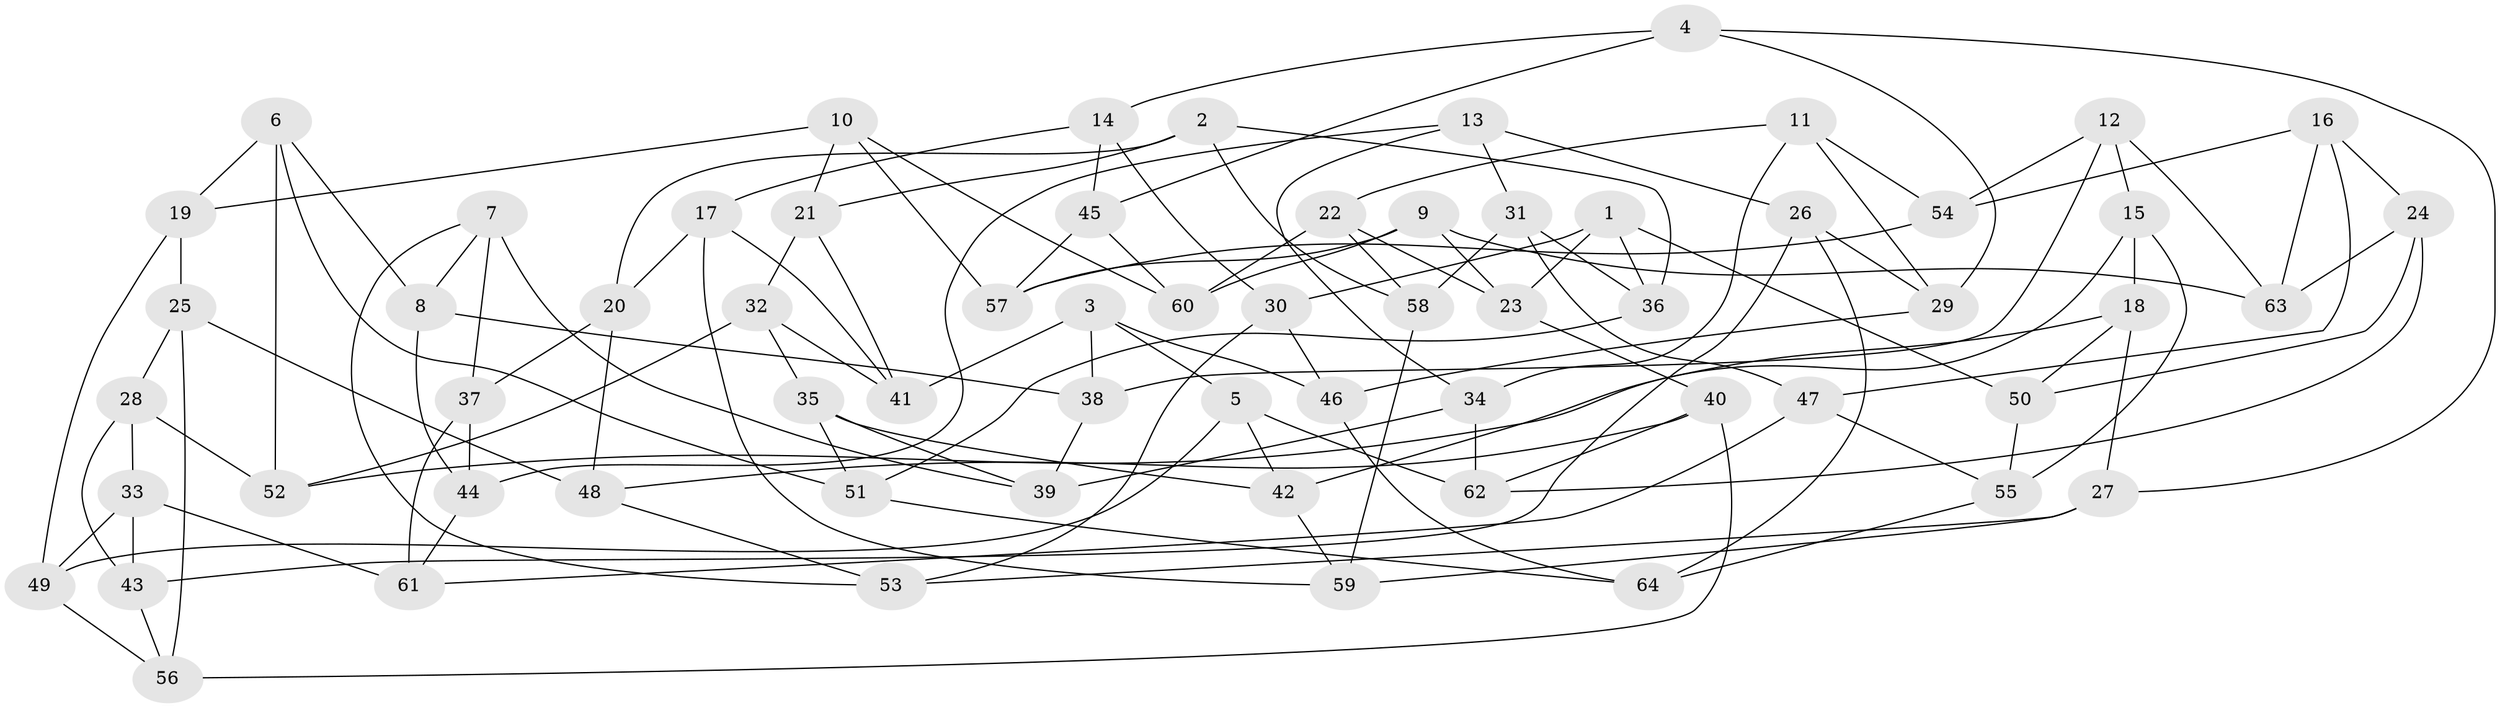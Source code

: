 // Generated by graph-tools (version 1.1) at 2025/56/03/09/25 04:56:12]
// undirected, 64 vertices, 128 edges
graph export_dot {
graph [start="1"]
  node [color=gray90,style=filled];
  1;
  2;
  3;
  4;
  5;
  6;
  7;
  8;
  9;
  10;
  11;
  12;
  13;
  14;
  15;
  16;
  17;
  18;
  19;
  20;
  21;
  22;
  23;
  24;
  25;
  26;
  27;
  28;
  29;
  30;
  31;
  32;
  33;
  34;
  35;
  36;
  37;
  38;
  39;
  40;
  41;
  42;
  43;
  44;
  45;
  46;
  47;
  48;
  49;
  50;
  51;
  52;
  53;
  54;
  55;
  56;
  57;
  58;
  59;
  60;
  61;
  62;
  63;
  64;
  1 -- 30;
  1 -- 50;
  1 -- 23;
  1 -- 36;
  2 -- 21;
  2 -- 58;
  2 -- 36;
  2 -- 20;
  3 -- 5;
  3 -- 41;
  3 -- 38;
  3 -- 46;
  4 -- 29;
  4 -- 45;
  4 -- 14;
  4 -- 27;
  5 -- 62;
  5 -- 49;
  5 -- 42;
  6 -- 51;
  6 -- 8;
  6 -- 19;
  6 -- 52;
  7 -- 37;
  7 -- 8;
  7 -- 53;
  7 -- 39;
  8 -- 38;
  8 -- 44;
  9 -- 63;
  9 -- 23;
  9 -- 57;
  9 -- 60;
  10 -- 57;
  10 -- 60;
  10 -- 19;
  10 -- 21;
  11 -- 34;
  11 -- 54;
  11 -- 29;
  11 -- 22;
  12 -- 63;
  12 -- 15;
  12 -- 38;
  12 -- 54;
  13 -- 34;
  13 -- 44;
  13 -- 26;
  13 -- 31;
  14 -- 45;
  14 -- 30;
  14 -- 17;
  15 -- 42;
  15 -- 55;
  15 -- 18;
  16 -- 24;
  16 -- 54;
  16 -- 63;
  16 -- 47;
  17 -- 20;
  17 -- 41;
  17 -- 59;
  18 -- 27;
  18 -- 52;
  18 -- 50;
  19 -- 25;
  19 -- 49;
  20 -- 48;
  20 -- 37;
  21 -- 41;
  21 -- 32;
  22 -- 23;
  22 -- 58;
  22 -- 60;
  23 -- 40;
  24 -- 63;
  24 -- 50;
  24 -- 62;
  25 -- 48;
  25 -- 56;
  25 -- 28;
  26 -- 64;
  26 -- 29;
  26 -- 43;
  27 -- 59;
  27 -- 53;
  28 -- 52;
  28 -- 33;
  28 -- 43;
  29 -- 46;
  30 -- 46;
  30 -- 53;
  31 -- 58;
  31 -- 36;
  31 -- 47;
  32 -- 35;
  32 -- 52;
  32 -- 41;
  33 -- 61;
  33 -- 49;
  33 -- 43;
  34 -- 62;
  34 -- 39;
  35 -- 42;
  35 -- 51;
  35 -- 39;
  36 -- 51;
  37 -- 44;
  37 -- 61;
  38 -- 39;
  40 -- 56;
  40 -- 48;
  40 -- 62;
  42 -- 59;
  43 -- 56;
  44 -- 61;
  45 -- 57;
  45 -- 60;
  46 -- 64;
  47 -- 55;
  47 -- 61;
  48 -- 53;
  49 -- 56;
  50 -- 55;
  51 -- 64;
  54 -- 57;
  55 -- 64;
  58 -- 59;
}
